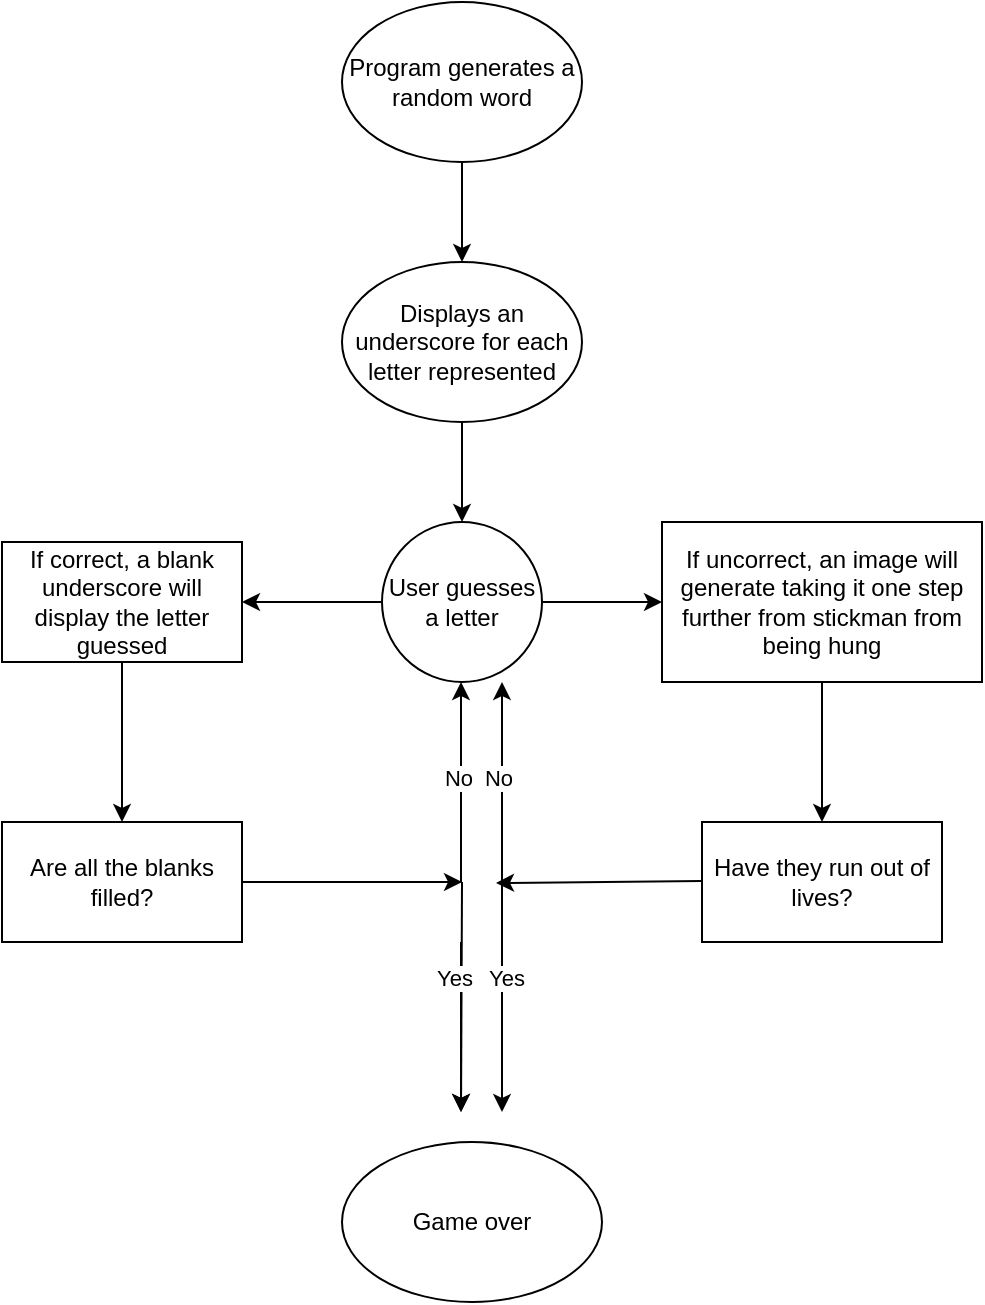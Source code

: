 <mxfile version="24.8.3">
  <diagram name="Page-1" id="VqUrxlYvlKy-yj-8lP-o">
    <mxGraphModel dx="1434" dy="745" grid="1" gridSize="10" guides="1" tooltips="1" connect="1" arrows="1" fold="1" page="1" pageScale="1" pageWidth="850" pageHeight="1100" math="0" shadow="0">
      <root>
        <mxCell id="0" />
        <mxCell id="1" parent="0" />
        <mxCell id="UnWG6JOplF5pd2t0z8uG-3" value="" style="edgeStyle=orthogonalEdgeStyle;rounded=0;orthogonalLoop=1;jettySize=auto;html=1;" edge="1" parent="1" source="UnWG6JOplF5pd2t0z8uG-1" target="UnWG6JOplF5pd2t0z8uG-2">
          <mxGeometry relative="1" as="geometry" />
        </mxCell>
        <mxCell id="UnWG6JOplF5pd2t0z8uG-1" value="Program generates a random word" style="ellipse;whiteSpace=wrap;html=1;" vertex="1" parent="1">
          <mxGeometry x="350" y="100" width="120" height="80" as="geometry" />
        </mxCell>
        <mxCell id="UnWG6JOplF5pd2t0z8uG-5" value="" style="edgeStyle=orthogonalEdgeStyle;rounded=0;orthogonalLoop=1;jettySize=auto;html=1;" edge="1" parent="1" source="UnWG6JOplF5pd2t0z8uG-2" target="UnWG6JOplF5pd2t0z8uG-4">
          <mxGeometry relative="1" as="geometry" />
        </mxCell>
        <mxCell id="UnWG6JOplF5pd2t0z8uG-2" value="Displays an underscore for each letter represented" style="ellipse;whiteSpace=wrap;html=1;" vertex="1" parent="1">
          <mxGeometry x="350" y="230" width="120" height="80" as="geometry" />
        </mxCell>
        <mxCell id="UnWG6JOplF5pd2t0z8uG-7" value="" style="edgeStyle=orthogonalEdgeStyle;rounded=0;orthogonalLoop=1;jettySize=auto;html=1;" edge="1" parent="1" source="UnWG6JOplF5pd2t0z8uG-4" target="UnWG6JOplF5pd2t0z8uG-6">
          <mxGeometry relative="1" as="geometry" />
        </mxCell>
        <mxCell id="UnWG6JOplF5pd2t0z8uG-9" value="" style="edgeStyle=orthogonalEdgeStyle;rounded=0;orthogonalLoop=1;jettySize=auto;html=1;" edge="1" parent="1" source="UnWG6JOplF5pd2t0z8uG-4" target="UnWG6JOplF5pd2t0z8uG-8">
          <mxGeometry relative="1" as="geometry" />
        </mxCell>
        <mxCell id="UnWG6JOplF5pd2t0z8uG-4" value="User guesses a letter" style="ellipse;whiteSpace=wrap;html=1;" vertex="1" parent="1">
          <mxGeometry x="370" y="360" width="80" height="80" as="geometry" />
        </mxCell>
        <mxCell id="UnWG6JOplF5pd2t0z8uG-13" value="" style="edgeStyle=orthogonalEdgeStyle;rounded=0;orthogonalLoop=1;jettySize=auto;html=1;" edge="1" parent="1" source="UnWG6JOplF5pd2t0z8uG-6" target="UnWG6JOplF5pd2t0z8uG-12">
          <mxGeometry relative="1" as="geometry" />
        </mxCell>
        <mxCell id="UnWG6JOplF5pd2t0z8uG-6" value="If uncorrect, an image will generate taking it one step further from stickman from being hung" style="whiteSpace=wrap;html=1;" vertex="1" parent="1">
          <mxGeometry x="510" y="360" width="160" height="80" as="geometry" />
        </mxCell>
        <mxCell id="UnWG6JOplF5pd2t0z8uG-11" value="" style="edgeStyle=orthogonalEdgeStyle;rounded=0;orthogonalLoop=1;jettySize=auto;html=1;" edge="1" parent="1" source="UnWG6JOplF5pd2t0z8uG-8" target="UnWG6JOplF5pd2t0z8uG-10">
          <mxGeometry relative="1" as="geometry" />
        </mxCell>
        <mxCell id="UnWG6JOplF5pd2t0z8uG-8" value="If correct, a blank underscore will display the letter guessed" style="whiteSpace=wrap;html=1;" vertex="1" parent="1">
          <mxGeometry x="180" y="370" width="120" height="60" as="geometry" />
        </mxCell>
        <mxCell id="UnWG6JOplF5pd2t0z8uG-10" value="Are all the blanks filled?" style="whiteSpace=wrap;html=1;" vertex="1" parent="1">
          <mxGeometry x="180" y="510" width="120" height="60" as="geometry" />
        </mxCell>
        <mxCell id="UnWG6JOplF5pd2t0z8uG-12" value="Have they run out of lives?" style="whiteSpace=wrap;html=1;" vertex="1" parent="1">
          <mxGeometry x="530" y="510" width="120" height="60" as="geometry" />
        </mxCell>
        <mxCell id="UnWG6JOplF5pd2t0z8uG-14" value="" style="endArrow=classic;html=1;rounded=0;exitX=1;exitY=0.5;exitDx=0;exitDy=0;" edge="1" parent="1" source="UnWG6JOplF5pd2t0z8uG-10">
          <mxGeometry width="50" height="50" relative="1" as="geometry">
            <mxPoint x="360" y="600" as="sourcePoint" />
            <mxPoint x="410" y="540" as="targetPoint" />
            <Array as="points">
              <mxPoint x="300" y="540" />
            </Array>
          </mxGeometry>
        </mxCell>
        <mxCell id="UnWG6JOplF5pd2t0z8uG-16" value="" style="endArrow=classic;html=1;rounded=0;exitX=1;exitY=0.5;exitDx=0;exitDy=0;" edge="1" parent="1">
          <mxGeometry width="50" height="50" relative="1" as="geometry">
            <mxPoint x="409.5" y="540" as="sourcePoint" />
            <mxPoint x="409.5" y="440" as="targetPoint" />
            <Array as="points">
              <mxPoint x="409.5" y="540" />
            </Array>
          </mxGeometry>
        </mxCell>
        <mxCell id="UnWG6JOplF5pd2t0z8uG-19" value="No" style="edgeLabel;html=1;align=center;verticalAlign=middle;resizable=0;points=[];" vertex="1" connectable="0" parent="UnWG6JOplF5pd2t0z8uG-16">
          <mxGeometry x="0.04" y="3" relative="1" as="geometry">
            <mxPoint x="1" as="offset" />
          </mxGeometry>
        </mxCell>
        <mxCell id="UnWG6JOplF5pd2t0z8uG-20" value="" style="endArrow=classic;html=1;rounded=0;exitX=0.025;exitY=0.65;exitDx=0;exitDy=0;exitPerimeter=0;" edge="1" parent="1">
          <mxGeometry width="50" height="50" relative="1" as="geometry">
            <mxPoint x="530" y="539.5" as="sourcePoint" />
            <mxPoint x="427" y="540.5" as="targetPoint" />
            <Array as="points" />
          </mxGeometry>
        </mxCell>
        <mxCell id="UnWG6JOplF5pd2t0z8uG-21" value="" style="endArrow=classic;html=1;rounded=0;exitX=1;exitY=0.5;exitDx=0;exitDy=0;" edge="1" parent="1">
          <mxGeometry width="50" height="50" relative="1" as="geometry">
            <mxPoint x="430" y="540" as="sourcePoint" />
            <mxPoint x="430" y="440" as="targetPoint" />
            <Array as="points">
              <mxPoint x="430" y="540" />
            </Array>
          </mxGeometry>
        </mxCell>
        <mxCell id="UnWG6JOplF5pd2t0z8uG-22" value="No" style="edgeLabel;html=1;align=center;verticalAlign=middle;resizable=0;points=[];" vertex="1" connectable="0" parent="UnWG6JOplF5pd2t0z8uG-21">
          <mxGeometry x="0.04" y="3" relative="1" as="geometry">
            <mxPoint x="1" as="offset" />
          </mxGeometry>
        </mxCell>
        <mxCell id="UnWG6JOplF5pd2t0z8uG-23" value="" style="endArrow=classic;html=1;rounded=0;" edge="1" parent="1">
          <mxGeometry width="50" height="50" relative="1" as="geometry">
            <mxPoint x="409.5" y="570" as="sourcePoint" />
            <mxPoint x="409.5" y="655" as="targetPoint" />
          </mxGeometry>
        </mxCell>
        <mxCell id="UnWG6JOplF5pd2t0z8uG-24" value="" style="endArrow=classic;html=1;rounded=0;" edge="1" parent="1">
          <mxGeometry width="50" height="50" relative="1" as="geometry">
            <mxPoint x="410" y="540" as="sourcePoint" />
            <mxPoint x="409.5" y="655" as="targetPoint" />
            <Array as="points" />
          </mxGeometry>
        </mxCell>
        <mxCell id="UnWG6JOplF5pd2t0z8uG-26" value="Yes" style="edgeLabel;html=1;align=center;verticalAlign=middle;resizable=0;points=[];" vertex="1" connectable="0" parent="UnWG6JOplF5pd2t0z8uG-24">
          <mxGeometry x="-0.165" y="-4" relative="1" as="geometry">
            <mxPoint as="offset" />
          </mxGeometry>
        </mxCell>
        <mxCell id="UnWG6JOplF5pd2t0z8uG-25" value="" style="endArrow=classic;html=1;rounded=0;" edge="1" parent="1">
          <mxGeometry width="50" height="50" relative="1" as="geometry">
            <mxPoint x="430" y="540" as="sourcePoint" />
            <mxPoint x="430" y="655" as="targetPoint" />
            <Array as="points" />
          </mxGeometry>
        </mxCell>
        <mxCell id="UnWG6JOplF5pd2t0z8uG-27" value="Yes" style="edgeLabel;html=1;align=center;verticalAlign=middle;resizable=0;points=[];" vertex="1" connectable="0" parent="UnWG6JOplF5pd2t0z8uG-25">
          <mxGeometry x="-0.165" y="2" relative="1" as="geometry">
            <mxPoint as="offset" />
          </mxGeometry>
        </mxCell>
        <mxCell id="UnWG6JOplF5pd2t0z8uG-28" value="Game over" style="ellipse;whiteSpace=wrap;html=1;" vertex="1" parent="1">
          <mxGeometry x="350" y="670" width="130" height="80" as="geometry" />
        </mxCell>
      </root>
    </mxGraphModel>
  </diagram>
</mxfile>
